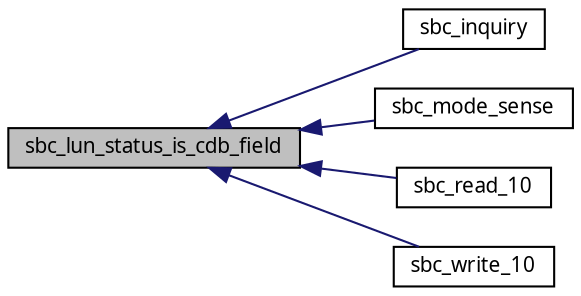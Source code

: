 digraph G
{
  edge [fontname="FreeSans.ttf",fontsize=10,labelfontname="FreeSans.ttf",labelfontsize=10];
  node [fontname="FreeSans.ttf",fontsize=10,shape=record];
  rankdir=LR;
  Node1 [label="sbc_lun_status_is_cdb_field",height=0.2,width=0.4,color="black", fillcolor="grey75", style="filled" fontcolor="black"];
  Node1 -> Node2 [dir=back,color="midnightblue",fontsize=10,style="solid",fontname="FreeSans.ttf"];
  Node2 [label="sbc_inquiry",height=0.2,width=0.4,color="black", fillcolor="white", style="filled",URL="$a00048.html#5ab123cdf7ce0be905307fad2e714557"];
  Node1 -> Node3 [dir=back,color="midnightblue",fontsize=10,style="solid",fontname="FreeSans.ttf"];
  Node3 [label="sbc_mode_sense",height=0.2,width=0.4,color="black", fillcolor="white", style="filled",URL="$a00048.html#dcf55c92de623cd71072a3bf8ab3103c"];
  Node1 -> Node4 [dir=back,color="midnightblue",fontsize=10,style="solid",fontname="FreeSans.ttf"];
  Node4 [label="sbc_read_10",height=0.2,width=0.4,color="black", fillcolor="white", style="filled",URL="$a00048.html#9057aaa46032f0926405e100ca864634"];
  Node1 -> Node5 [dir=back,color="midnightblue",fontsize=10,style="solid",fontname="FreeSans.ttf"];
  Node5 [label="sbc_write_10",height=0.2,width=0.4,color="black", fillcolor="white", style="filled",URL="$a00048.html#4b44b7c499e98afba7a58945152b4f7f"];
}
